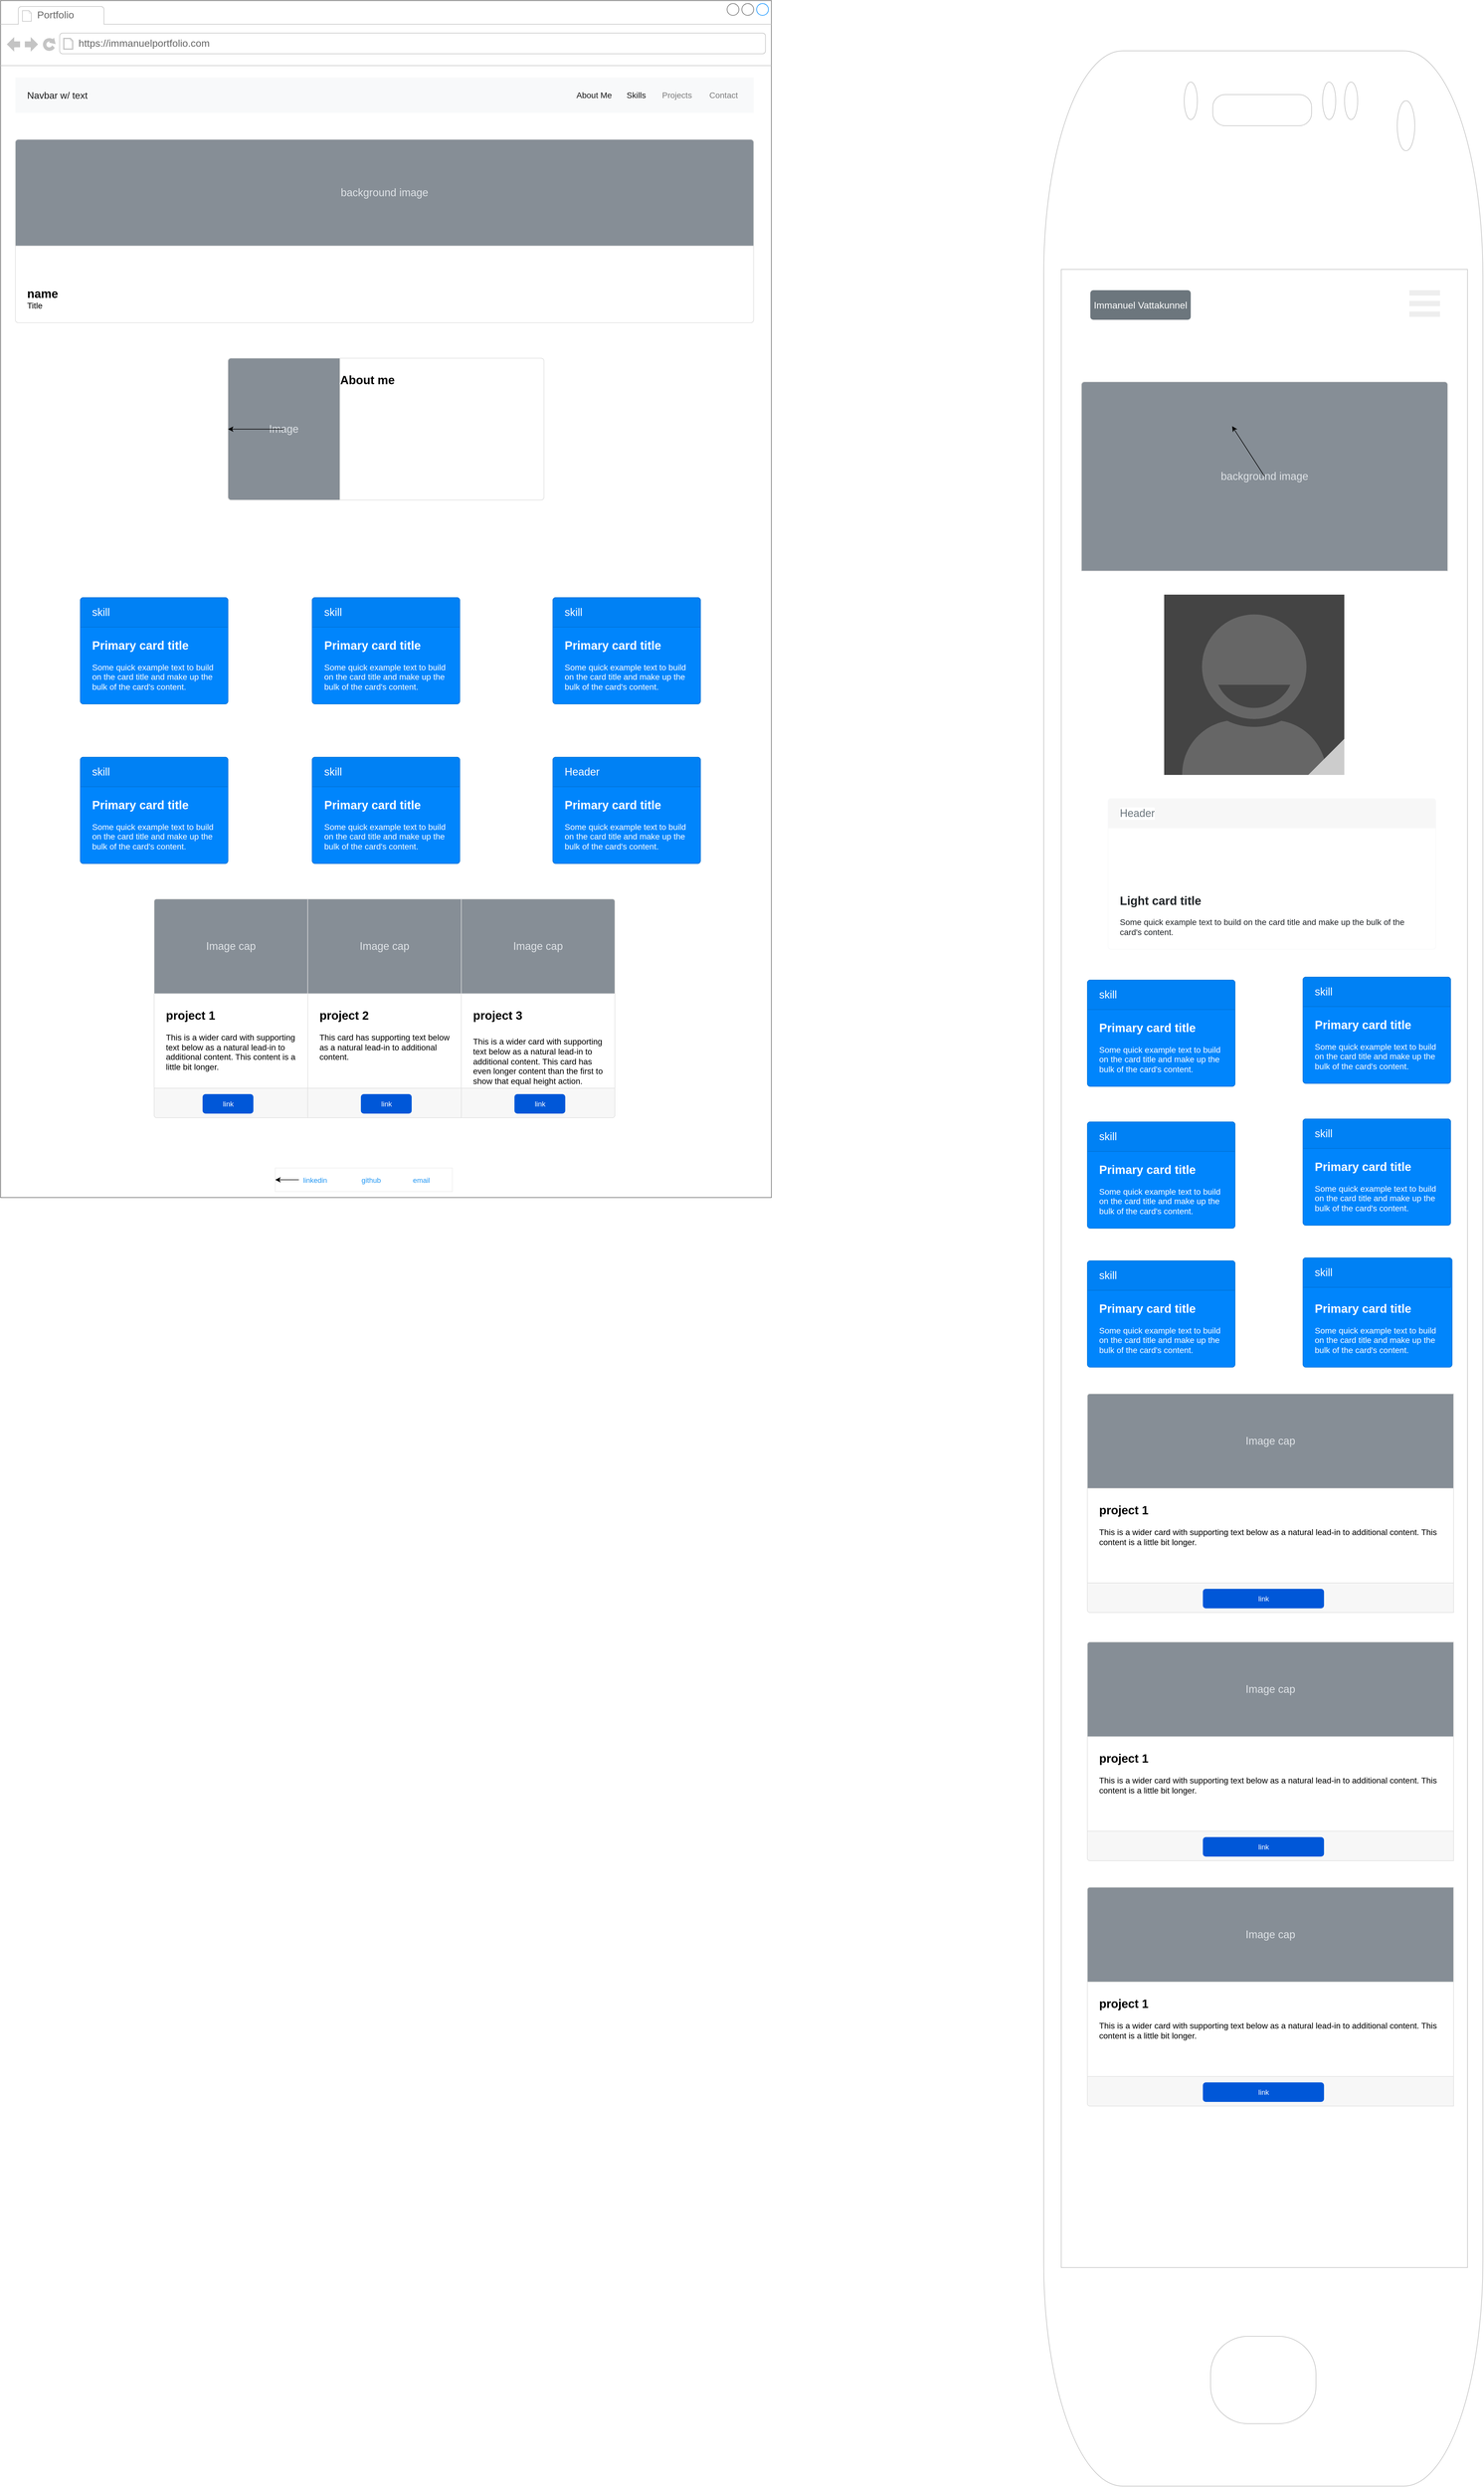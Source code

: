 <mxfile>
    <diagram id="dAUBXbySzLfoptoOB9Iw" name="Page-1">
        <mxGraphModel dx="1797" dy="1340" grid="1" gridSize="5" guides="1" tooltips="1" connect="1" arrows="1" fold="1" page="1" pageScale="1" pageWidth="850" pageHeight="1100" math="0" shadow="0">
            <root>
                <mxCell id="0"/>
                <mxCell id="1" parent="0"/>
                <mxCell id="5" value="" style="strokeWidth=1;shadow=0;dashed=0;align=center;html=1;shape=mxgraph.mockup.containers.browserWindow;rSize=0;strokeColor=#666666;strokeColor2=#008cff;strokeColor3=#c4c4c4;mainText=,;recursiveResize=0;" parent="1" vertex="1">
                    <mxGeometry x="40" y="70" width="1305" height="2025" as="geometry"/>
                </mxCell>
                <mxCell id="6" value="Portfolio" style="strokeWidth=1;shadow=0;dashed=0;align=center;html=1;shape=mxgraph.mockup.containers.anchor;fontSize=17;fontColor=#666666;align=left;" parent="5" vertex="1">
                    <mxGeometry x="60" y="12" width="110" height="26" as="geometry"/>
                </mxCell>
                <mxCell id="7" value="https://immanuelportfolio.com" style="strokeWidth=1;shadow=0;dashed=0;align=center;html=1;shape=mxgraph.mockup.containers.anchor;rSize=0;fontSize=17;fontColor=#666666;align=left;" parent="5" vertex="1">
                    <mxGeometry x="130" y="60" width="250" height="26" as="geometry"/>
                </mxCell>
                <mxCell id="104" value="&lt;span style=&quot;font-size: 20px;&quot;&gt;&lt;b&gt;name&lt;br&gt;&lt;/b&gt;&lt;/span&gt;Title" style="html=1;shadow=0;dashed=0;shape=mxgraph.bootstrap.rrect;rSize=5;strokeColor=#DFDFDF;html=1;whiteSpace=wrap;fillColor=#ffffff;fontColor=#000000;verticalAlign=bottom;align=left;spacing=20;fontSize=14;" parent="5" vertex="1">
                    <mxGeometry x="25" y="235" width="1250" height="310" as="geometry"/>
                </mxCell>
                <mxCell id="105" value="background image" style="html=1;shadow=0;dashed=0;shape=mxgraph.bootstrap.topButton;rSize=5;perimeter=none;whiteSpace=wrap;fillColor=#868E96;strokeColor=#DFDFDF;fontColor=#DEE2E6;resizeWidth=1;fontSize=18;" parent="104" vertex="1">
                    <mxGeometry width="1250" height="180" relative="1" as="geometry"/>
                </mxCell>
                <mxCell id="107" value="&lt;span style=&quot;font-size: 20px;&quot;&gt;&lt;b&gt;About me&lt;/b&gt;&lt;/span&gt;" style="html=1;shadow=0;dashed=0;shape=mxgraph.bootstrap.rrect;rSize=5;strokeColor=#DFDFDF;html=1;whiteSpace=wrap;fillColor=#ffffff;fontColor=#000000;verticalAlign=top;align=left;spacing=20;fontSize=14;spacingLeft=170;" parent="5" vertex="1">
                    <mxGeometry x="385" y="605" width="535" height="240" as="geometry"/>
                </mxCell>
                <mxCell id="108" value="Image" style="html=1;shadow=0;dashed=0;shape=mxgraph.bootstrap.leftButton;rSize=5;perimeter=none;whiteSpace=wrap;fillColor=#868E96;strokeColor=#DFDFDF;fontColor=#DEE2E6;resizeWidth=1;fontSize=18;" parent="107" vertex="1">
                    <mxGeometry width="189.479" height="240" relative="1" as="geometry"/>
                </mxCell>
                <mxCell id="128" style="edgeStyle=none;html=1;" parent="107" source="108" target="107" edge="1">
                    <mxGeometry relative="1" as="geometry"/>
                </mxCell>
                <mxCell id="110" value="&lt;b&gt;&lt;font style=&quot;font-size: 20px&quot;&gt;Primary card title&lt;/font&gt;&lt;/b&gt;&lt;br style=&quot;font-size: 14px&quot;&gt;&lt;br style=&quot;font-size: 14px&quot;&gt;Some quick example text to build on the card title and make up the bulk of the card's content." style="html=1;shadow=0;dashed=0;shape=mxgraph.bootstrap.rrect;rSize=5;strokeColor=#0071D5;html=1;whiteSpace=wrap;fillColor=#0085FC;fontColor=#ffffff;verticalAlign=bottom;align=left;spacing=20;spacingBottom=0;fontSize=14;" parent="5" vertex="1">
                    <mxGeometry x="135" y="1010" width="250" height="180" as="geometry"/>
                </mxCell>
                <mxCell id="111" value="skill" style="html=1;shadow=0;dashed=0;shape=mxgraph.bootstrap.topButton;rSize=5;perimeter=none;whiteSpace=wrap;fillColor=#0081F4;strokeColor=#0071D5;fontColor=#ffffff;resizeWidth=1;fontSize=18;align=left;spacing=20;" parent="110" vertex="1">
                    <mxGeometry width="250" height="50" relative="1" as="geometry"/>
                </mxCell>
                <mxCell id="112" value="&lt;b&gt;&lt;font style=&quot;font-size: 20px&quot;&gt;Primary card title&lt;/font&gt;&lt;/b&gt;&lt;br style=&quot;font-size: 14px&quot;&gt;&lt;br style=&quot;font-size: 14px&quot;&gt;Some quick example text to build on the card title and make up the bulk of the card's content." style="html=1;shadow=0;dashed=0;shape=mxgraph.bootstrap.rrect;rSize=5;strokeColor=#0071D5;html=1;whiteSpace=wrap;fillColor=#0085FC;fontColor=#ffffff;verticalAlign=bottom;align=left;spacing=20;spacingBottom=0;fontSize=14;" parent="5" vertex="1">
                    <mxGeometry x="527.5" y="1010" width="250" height="180" as="geometry"/>
                </mxCell>
                <mxCell id="113" value="skill" style="html=1;shadow=0;dashed=0;shape=mxgraph.bootstrap.topButton;rSize=5;perimeter=none;whiteSpace=wrap;fillColor=#0081F4;strokeColor=#0071D5;fontColor=#ffffff;resizeWidth=1;fontSize=18;align=left;spacing=20;" parent="112" vertex="1">
                    <mxGeometry width="250" height="50" relative="1" as="geometry"/>
                </mxCell>
                <mxCell id="114" value="&lt;b&gt;&lt;font style=&quot;font-size: 20px&quot;&gt;Primary card title&lt;/font&gt;&lt;/b&gt;&lt;br style=&quot;font-size: 14px&quot;&gt;&lt;br style=&quot;font-size: 14px&quot;&gt;Some quick example text to build on the card title and make up the bulk of the card's content." style="html=1;shadow=0;dashed=0;shape=mxgraph.bootstrap.rrect;rSize=5;strokeColor=#0071D5;html=1;whiteSpace=wrap;fillColor=#0085FC;fontColor=#ffffff;verticalAlign=bottom;align=left;spacing=20;spacingBottom=0;fontSize=14;" parent="5" vertex="1">
                    <mxGeometry x="935" y="1010" width="250" height="180" as="geometry"/>
                </mxCell>
                <mxCell id="115" value="skill" style="html=1;shadow=0;dashed=0;shape=mxgraph.bootstrap.topButton;rSize=5;perimeter=none;whiteSpace=wrap;fillColor=#0081F4;strokeColor=#0071D5;fontColor=#ffffff;resizeWidth=1;fontSize=18;align=left;spacing=20;" parent="114" vertex="1">
                    <mxGeometry width="250" height="50" relative="1" as="geometry"/>
                </mxCell>
                <mxCell id="122" value="&lt;b&gt;&lt;font style=&quot;font-size: 20px&quot;&gt;Primary card title&lt;/font&gt;&lt;/b&gt;&lt;br style=&quot;font-size: 14px&quot;&gt;&lt;br style=&quot;font-size: 14px&quot;&gt;Some quick example text to build on the card title and make up the bulk of the card's content." style="html=1;shadow=0;dashed=0;shape=mxgraph.bootstrap.rrect;rSize=5;strokeColor=#0071D5;html=1;whiteSpace=wrap;fillColor=#0085FC;fontColor=#ffffff;verticalAlign=bottom;align=left;spacing=20;spacingBottom=0;fontSize=14;" parent="5" vertex="1">
                    <mxGeometry x="135" y="1280" width="250" height="180" as="geometry"/>
                </mxCell>
                <mxCell id="123" value="skill" style="html=1;shadow=0;dashed=0;shape=mxgraph.bootstrap.topButton;rSize=5;perimeter=none;whiteSpace=wrap;fillColor=#0081F4;strokeColor=#0071D5;fontColor=#ffffff;resizeWidth=1;fontSize=18;align=left;spacing=20;" parent="122" vertex="1">
                    <mxGeometry width="250" height="50" relative="1" as="geometry"/>
                </mxCell>
                <mxCell id="124" value="&lt;b&gt;&lt;font style=&quot;font-size: 20px&quot;&gt;Primary card title&lt;/font&gt;&lt;/b&gt;&lt;br style=&quot;font-size: 14px&quot;&gt;&lt;br style=&quot;font-size: 14px&quot;&gt;Some quick example text to build on the card title and make up the bulk of the card's content." style="html=1;shadow=0;dashed=0;shape=mxgraph.bootstrap.rrect;rSize=5;strokeColor=#0071D5;html=1;whiteSpace=wrap;fillColor=#0085FC;fontColor=#ffffff;verticalAlign=bottom;align=left;spacing=20;spacingBottom=0;fontSize=14;" parent="5" vertex="1">
                    <mxGeometry x="527.5" y="1280" width="250" height="180" as="geometry"/>
                </mxCell>
                <mxCell id="125" value="skill" style="html=1;shadow=0;dashed=0;shape=mxgraph.bootstrap.topButton;rSize=5;perimeter=none;whiteSpace=wrap;fillColor=#0081F4;strokeColor=#0071D5;fontColor=#ffffff;resizeWidth=1;fontSize=18;align=left;spacing=20;" parent="124" vertex="1">
                    <mxGeometry width="250" height="50" relative="1" as="geometry"/>
                </mxCell>
                <mxCell id="126" value="&lt;b&gt;&lt;font style=&quot;font-size: 20px&quot;&gt;Primary card title&lt;/font&gt;&lt;/b&gt;&lt;br style=&quot;font-size: 14px&quot;&gt;&lt;br style=&quot;font-size: 14px&quot;&gt;Some quick example text to build on the card title and make up the bulk of the card's content." style="html=1;shadow=0;dashed=0;shape=mxgraph.bootstrap.rrect;rSize=5;strokeColor=#0071D5;html=1;whiteSpace=wrap;fillColor=#0085FC;fontColor=#ffffff;verticalAlign=bottom;align=left;spacing=20;spacingBottom=0;fontSize=14;" parent="5" vertex="1">
                    <mxGeometry x="935" y="1280" width="250" height="180" as="geometry"/>
                </mxCell>
                <mxCell id="127" value="Header" style="html=1;shadow=0;dashed=0;shape=mxgraph.bootstrap.topButton;rSize=5;perimeter=none;whiteSpace=wrap;fillColor=#0081F4;strokeColor=#0071D5;fontColor=#ffffff;resizeWidth=1;fontSize=18;align=left;spacing=20;" parent="126" vertex="1">
                    <mxGeometry width="250" height="50" relative="1" as="geometry"/>
                </mxCell>
                <mxCell id="148" value="" style="html=1;shadow=0;dashed=0;shape=mxgraph.bootstrap.rrect;rSize=5;strokeColor=#DFDFDF;html=1;whiteSpace=wrap;fillColor=#ffffff;" parent="5" vertex="1">
                    <mxGeometry x="260" y="1520" width="780" height="370" as="geometry"/>
                </mxCell>
                <mxCell id="149" value="&lt;span style=&quot;font-size: 20px;&quot;&gt;&lt;b&gt;project 1&lt;br&gt;&lt;/b&gt;&lt;/span&gt;&lt;br&gt;This is a wider card with supporting text below as a natural lead-in to additional content. This content is a little bit longer." style="html=1;shadow=0;dashed=0;shape=mxgraph.bootstrap.leftButton;rSize=5;strokeColor=#DFDFDF;html=1;whiteSpace=wrap;fillColor=#ffffff;fontColor=#000000;verticalAlign=top;align=left;spacing=20;spacingBottom=0;fontSize=14;spacingTop=160;" parent="148" vertex="1">
                    <mxGeometry width="260" height="370" relative="1" as="geometry"/>
                </mxCell>
                <mxCell id="150" value="Image cap" style="html=1;shadow=0;dashed=0;shape=mxgraph.basic.corner_round_rect;dx=2;perimeter=none;whiteSpace=wrap;fillColor=#868E96;strokeColor=#DFDFDF;fontColor=#DEE2E6;resizeWidth=1;fontSize=18;" parent="149" vertex="1">
                    <mxGeometry width="260" height="160" relative="1" as="geometry"/>
                </mxCell>
                <mxCell id="151" value="" style="html=1;shadow=0;dashed=0;shape=mxgraph.basic.corner_round_rect;dx=2;flipV=1;perimeter=none;whiteSpace=wrap;fillColor=#F7F7F7;strokeColor=#DFDFDF;fontColor=#6C767D;resizeWidth=1;fontSize=13;align=left;spacing=20;" parent="149" vertex="1">
                    <mxGeometry y="1" width="260" height="50" relative="1" as="geometry">
                        <mxPoint y="-50" as="offset"/>
                    </mxGeometry>
                </mxCell>
                <mxCell id="169" value="link" style="rounded=1;fillColor=#0057D8;strokeColor=none;html=1;fontColor=#ffffff;align=center;verticalAlign=middle;fontStyle=0;fontSize=12;sketch=0;" vertex="1" parent="149">
                    <mxGeometry x="82" y="330" width="86" height="33" as="geometry"/>
                </mxCell>
                <mxCell id="152" value="&lt;b style=&quot;font-size: 20px;&quot;&gt;project 2&lt;br&gt;&lt;/b&gt;&lt;br&gt;This card has supporting text below as a natural lead-in to additional content." style="html=1;shadow=0;dashed=0;strokeColor=#DFDFDF;html=1;whiteSpace=wrap;fillColor=#ffffff;fontColor=#000000;verticalAlign=top;align=left;spacing=20;spacingBottom=0;fontSize=14;spacingTop=160;" parent="148" vertex="1">
                    <mxGeometry width="260" height="370" relative="1" as="geometry">
                        <mxPoint x="260" as="offset"/>
                    </mxGeometry>
                </mxCell>
                <mxCell id="153" value="Image cap" style="html=1;shadow=0;dashed=0;perimeter=none;whiteSpace=wrap;fillColor=#868E96;strokeColor=#DFDFDF;fontColor=#DEE2E6;resizeWidth=1;fontSize=18;" parent="152" vertex="1">
                    <mxGeometry width="260" height="160" relative="1" as="geometry"/>
                </mxCell>
                <mxCell id="154" value="" style="html=1;shadow=0;dashed=0;perimeter=none;whiteSpace=wrap;fillColor=#F7F7F7;strokeColor=#DFDFDF;fontColor=#6C767D;resizeWidth=1;fontSize=13;align=left;spacing=20;" parent="152" vertex="1">
                    <mxGeometry y="1" width="260" height="50" relative="1" as="geometry">
                        <mxPoint y="-50" as="offset"/>
                    </mxGeometry>
                </mxCell>
                <mxCell id="176" value="link" style="rounded=1;fillColor=#0057D8;strokeColor=none;html=1;fontColor=#ffffff;align=center;verticalAlign=middle;fontStyle=0;fontSize=12;sketch=0;" vertex="1" parent="152">
                    <mxGeometry x="90" y="330" width="86" height="33" as="geometry"/>
                </mxCell>
                <mxCell id="155" value="&lt;b style=&quot;font-size: 20px;&quot;&gt;project 3&lt;br&gt;&lt;br&gt;&lt;/b&gt;This is a wider card with supporting text below as a natural lead-in to additional content. This card has even longer content than the first to show that equal height action." style="html=1;shadow=0;dashed=0;shape=mxgraph.bootstrap.rightButton;rSize=5;strokeColor=#DFDFDF;html=1;whiteSpace=wrap;fillColor=#ffffff;fontColor=#000000;verticalAlign=top;align=left;spacing=20;spacingBottom=0;fontSize=14;spacingTop=160;" parent="148" vertex="1">
                    <mxGeometry x="1" width="260" height="370" relative="1" as="geometry">
                        <mxPoint x="-260" as="offset"/>
                    </mxGeometry>
                </mxCell>
                <mxCell id="156" value="Image cap" style="html=1;shadow=0;dashed=0;shape=mxgraph.basic.corner_round_rect;dx=2;flipH=1;perimeter=none;whiteSpace=wrap;fillColor=#868E96;strokeColor=#DFDFDF;fontColor=#DEE2E6;resizeWidth=1;fontSize=18;" parent="155" vertex="1">
                    <mxGeometry width="260" height="160" relative="1" as="geometry"/>
                </mxCell>
                <mxCell id="157" value="" style="html=1;shadow=0;dashed=0;shape=mxgraph.basic.corner_round_rect;dx=2;flipV=1;flipH=1;perimeter=none;whiteSpace=wrap;fillColor=#F7F7F7;strokeColor=#DFDFDF;fontColor=#6C767D;resizeWidth=1;fontSize=13;align=left;spacing=20;" parent="155" vertex="1">
                    <mxGeometry y="1" width="260" height="50" relative="1" as="geometry">
                        <mxPoint y="-50" as="offset"/>
                    </mxGeometry>
                </mxCell>
                <mxCell id="177" value="link" style="rounded=1;fillColor=#0057D8;strokeColor=none;html=1;fontColor=#ffffff;align=center;verticalAlign=middle;fontStyle=0;fontSize=12;sketch=0;" vertex="1" parent="155">
                    <mxGeometry x="90" y="330" width="86" height="33" as="geometry"/>
                </mxCell>
                <mxCell id="158" value="" style="html=1;shadow=0;dashed=0;fillColor=#F8F9FA;strokeColor=none;fontSize=16;fontColor=#7C7C7D;align=right;spacing=15;" parent="5" vertex="1">
                    <mxGeometry x="25" y="130" width="1250" height="60" as="geometry"/>
                </mxCell>
                <mxCell id="159" value="Navbar w/ text" style="strokeColor=none;html=1;whiteSpace=wrap;fillColor=none;fontColor=#181819;align=left;fontSize=16;spacing=10;" parent="158" vertex="1">
                    <mxGeometry width="130" height="40" relative="1" as="geometry">
                        <mxPoint x="10" y="10" as="offset"/>
                    </mxGeometry>
                </mxCell>
                <mxCell id="160" value="Skills" style="strokeColor=none;html=1;whiteSpace=wrap;fillColor=none;fontColor=#181819;align=left;fontSize=14;spacing=10;" parent="158" vertex="1">
                    <mxGeometry width="60" height="40" relative="1" as="geometry">
                        <mxPoint x="1025" y="10" as="offset"/>
                    </mxGeometry>
                </mxCell>
                <mxCell id="161" value="Projects" style="strokeColor=none;html=1;whiteSpace=wrap;fillColor=none;fontColor=#7C7C7D;align=left;fontSize=14;spacing=10;" parent="158" vertex="1">
                    <mxGeometry width="80" height="40" relative="1" as="geometry">
                        <mxPoint x="1085" y="10" as="offset"/>
                    </mxGeometry>
                </mxCell>
                <mxCell id="162" value="Contact" style="strokeColor=none;html=1;whiteSpace=wrap;fillColor=none;fontColor=#7C7C7D;align=left;fontSize=14;spacing=10;" parent="158" vertex="1">
                    <mxGeometry width="60" height="40" relative="1" as="geometry">
                        <mxPoint x="1165" y="10" as="offset"/>
                    </mxGeometry>
                </mxCell>
                <mxCell id="168" value="About Me" style="strokeColor=none;html=1;whiteSpace=wrap;fillColor=none;fontColor=#181819;align=left;fontSize=14;spacing=10;" vertex="1" parent="158">
                    <mxGeometry x="940" y="10" width="80" height="40" as="geometry"/>
                </mxCell>
                <mxCell id="163" value="" style="shape=rect;fillColor=#ffffff;strokeColor=#eeeeee;shadow=0;" parent="5" vertex="1">
                    <mxGeometry x="465" y="1975" width="300" height="40" as="geometry"/>
                </mxCell>
                <mxCell id="164" value="linkedin" style="shape=rect;strokeColor=none;fillColor=none;fontSize=12;fontColor=#2196F3;dashed=0;" parent="163" vertex="1">
                    <mxGeometry x="30" width="75" height="40" as="geometry"/>
                </mxCell>
                <mxCell id="178" style="edgeStyle=none;html=1;" edge="1" parent="163" target="163">
                    <mxGeometry relative="1" as="geometry">
                        <mxPoint x="40" y="20" as="sourcePoint"/>
                    </mxGeometry>
                </mxCell>
                <mxCell id="165" value="github" style="shape=rect;strokeColor=none;fillColor=none;fontSize=12;fontColor=#2196F3;dashed=0;" parent="163" vertex="1">
                    <mxGeometry x="125" width="75" height="40" as="geometry"/>
                </mxCell>
                <mxCell id="166" value="email" style="shape=rect;strokeColor=none;fillColor=none;fontSize=12;fontColor=#2196F3;dashed=0;" parent="163" vertex="1">
                    <mxGeometry x="210" width="75" height="40" as="geometry"/>
                </mxCell>
                <mxCell id="179" value="" style="verticalLabelPosition=bottom;verticalAlign=top;html=1;shadow=0;dashed=0;strokeWidth=1;shape=mxgraph.android.phone2;strokeColor=#c0c0c0;" vertex="1" parent="1">
                    <mxGeometry x="1806" y="155" width="743.59" height="4120" as="geometry"/>
                </mxCell>
                <mxCell id="180" value="&lt;span style=&quot;font-size: 20px;&quot;&gt;&lt;b&gt;name&lt;br&gt;&lt;/b&gt;&lt;/span&gt;Title" style="html=1;shadow=0;dashed=0;shape=mxgraph.bootstrap.rrect;rSize=5;strokeColor=#DFDFDF;html=1;whiteSpace=wrap;fillColor=#ffffff;fontColor=#000000;verticalAlign=bottom;align=left;spacing=20;fontSize=14;" vertex="1" parent="1">
                    <mxGeometry x="1870" y="715" width="461.79" height="75" as="geometry"/>
                </mxCell>
                <mxCell id="181" value="background image" style="html=1;shadow=0;dashed=0;shape=mxgraph.bootstrap.topButton;rSize=5;perimeter=none;whiteSpace=wrap;fillColor=#868E96;strokeColor=#DFDFDF;fontColor=#DEE2E6;resizeWidth=1;fontSize=18;" vertex="1" parent="180">
                    <mxGeometry width="620" height="320" relative="1" as="geometry"/>
                </mxCell>
                <mxCell id="182" style="edgeStyle=none;html=1;" edge="1" parent="180" source="181" target="180">
                    <mxGeometry relative="1" as="geometry"/>
                </mxCell>
                <mxCell id="196" value="Immanuel Vattakunnel" style="html=1;shadow=0;dashed=0;shape=mxgraph.bootstrap.rrect;rSize=5;strokeColor=none;strokeWidth=1;fillColor=#6C767D;fontColor=#FFFFFF;whiteSpace=wrap;align=center;verticalAlign=middle;spacingLeft=0;fontStyle=0;fontSize=16;spacing=5;" vertex="1" parent="1">
                    <mxGeometry x="1885" y="560" width="170" height="50" as="geometry"/>
                </mxCell>
                <mxCell id="241" value="&lt;b&gt;&lt;font style=&quot;font-size: 20px&quot;&gt;Primary card title&lt;/font&gt;&lt;/b&gt;&lt;br style=&quot;font-size: 14px&quot;&gt;&lt;br style=&quot;font-size: 14px&quot;&gt;Some quick example text to build on the card title and make up the bulk of the card's content." style="html=1;shadow=0;dashed=0;shape=mxgraph.bootstrap.rrect;rSize=5;strokeColor=#0071D5;html=1;whiteSpace=wrap;fillColor=#0085FC;fontColor=#ffffff;verticalAlign=bottom;align=left;spacing=20;spacingBottom=0;fontSize=14;" vertex="1" parent="1">
                    <mxGeometry x="1880" y="1727" width="250" height="180" as="geometry"/>
                </mxCell>
                <mxCell id="242" value="skill" style="html=1;shadow=0;dashed=0;shape=mxgraph.bootstrap.topButton;rSize=5;perimeter=none;whiteSpace=wrap;fillColor=#0081F4;strokeColor=#0071D5;fontColor=#ffffff;resizeWidth=1;fontSize=18;align=left;spacing=20;" vertex="1" parent="241">
                    <mxGeometry width="250" height="50" relative="1" as="geometry"/>
                </mxCell>
                <mxCell id="243" value="&lt;b&gt;&lt;font style=&quot;font-size: 20px&quot;&gt;Primary card title&lt;/font&gt;&lt;/b&gt;&lt;br style=&quot;font-size: 14px&quot;&gt;&lt;br style=&quot;font-size: 14px&quot;&gt;Some quick example text to build on the card title and make up the bulk of the card's content." style="html=1;shadow=0;dashed=0;shape=mxgraph.bootstrap.rrect;rSize=5;strokeColor=#0071D5;html=1;whiteSpace=wrap;fillColor=#0085FC;fontColor=#ffffff;verticalAlign=bottom;align=left;spacing=20;spacingBottom=0;fontSize=14;" vertex="1" parent="1">
                    <mxGeometry x="2245" y="1722" width="250" height="180" as="geometry"/>
                </mxCell>
                <mxCell id="244" value="skill" style="html=1;shadow=0;dashed=0;shape=mxgraph.bootstrap.topButton;rSize=5;perimeter=none;whiteSpace=wrap;fillColor=#0081F4;strokeColor=#0071D5;fontColor=#ffffff;resizeWidth=1;fontSize=18;align=left;spacing=20;" vertex="1" parent="243">
                    <mxGeometry width="250" height="50" relative="1" as="geometry"/>
                </mxCell>
                <mxCell id="245" value="&lt;b&gt;&lt;font style=&quot;font-size: 20px&quot;&gt;Primary card title&lt;/font&gt;&lt;/b&gt;&lt;br style=&quot;font-size: 14px&quot;&gt;&lt;br style=&quot;font-size: 14px&quot;&gt;Some quick example text to build on the card title and make up the bulk of the card's content." style="html=1;shadow=0;dashed=0;shape=mxgraph.bootstrap.rrect;rSize=5;strokeColor=#0071D5;html=1;whiteSpace=wrap;fillColor=#0085FC;fontColor=#ffffff;verticalAlign=bottom;align=left;spacing=20;spacingBottom=0;fontSize=14;" vertex="1" parent="1">
                    <mxGeometry x="1880" y="1967" width="250" height="180" as="geometry"/>
                </mxCell>
                <mxCell id="246" value="skill" style="html=1;shadow=0;dashed=0;shape=mxgraph.bootstrap.topButton;rSize=5;perimeter=none;whiteSpace=wrap;fillColor=#0081F4;strokeColor=#0071D5;fontColor=#ffffff;resizeWidth=1;fontSize=18;align=left;spacing=20;" vertex="1" parent="245">
                    <mxGeometry width="250" height="50" relative="1" as="geometry"/>
                </mxCell>
                <mxCell id="247" value="&lt;b&gt;&lt;font style=&quot;font-size: 20px&quot;&gt;Primary card title&lt;/font&gt;&lt;/b&gt;&lt;br style=&quot;font-size: 14px&quot;&gt;&lt;br style=&quot;font-size: 14px&quot;&gt;Some quick example text to build on the card title and make up the bulk of the card's content." style="html=1;shadow=0;dashed=0;shape=mxgraph.bootstrap.rrect;rSize=5;strokeColor=#0071D5;html=1;whiteSpace=wrap;fillColor=#0085FC;fontColor=#ffffff;verticalAlign=bottom;align=left;spacing=20;spacingBottom=0;fontSize=14;" vertex="1" parent="1">
                    <mxGeometry x="2245" y="1962" width="250" height="180" as="geometry"/>
                </mxCell>
                <mxCell id="248" value="skill" style="html=1;shadow=0;dashed=0;shape=mxgraph.bootstrap.topButton;rSize=5;perimeter=none;whiteSpace=wrap;fillColor=#0081F4;strokeColor=#0071D5;fontColor=#ffffff;resizeWidth=1;fontSize=18;align=left;spacing=20;" vertex="1" parent="247">
                    <mxGeometry width="250" height="50" relative="1" as="geometry"/>
                </mxCell>
                <mxCell id="249" value="&lt;b&gt;&lt;font style=&quot;font-size: 20px&quot;&gt;Primary card title&lt;/font&gt;&lt;/b&gt;&lt;br style=&quot;font-size: 14px&quot;&gt;&lt;br style=&quot;font-size: 14px&quot;&gt;Some quick example text to build on the card title and make up the bulk of the card's content." style="html=1;shadow=0;dashed=0;shape=mxgraph.bootstrap.rrect;rSize=5;strokeColor=#0071D5;html=1;whiteSpace=wrap;fillColor=#0085FC;fontColor=#ffffff;verticalAlign=bottom;align=left;spacing=20;spacingBottom=0;fontSize=14;" vertex="1" parent="1">
                    <mxGeometry x="1880" y="2202" width="250" height="180" as="geometry"/>
                </mxCell>
                <mxCell id="250" value="skill" style="html=1;shadow=0;dashed=0;shape=mxgraph.bootstrap.topButton;rSize=5;perimeter=none;whiteSpace=wrap;fillColor=#0081F4;strokeColor=#0071D5;fontColor=#ffffff;resizeWidth=1;fontSize=18;align=left;spacing=20;" vertex="1" parent="249">
                    <mxGeometry width="250" height="50" relative="1" as="geometry"/>
                </mxCell>
                <mxCell id="251" value="&lt;b&gt;&lt;font style=&quot;font-size: 20px&quot;&gt;Primary card title&lt;/font&gt;&lt;/b&gt;&lt;br style=&quot;font-size: 14px&quot;&gt;&lt;br style=&quot;font-size: 14px&quot;&gt;Some quick example text to build on the card title and make up the bulk of the card's content." style="html=1;shadow=0;dashed=0;shape=mxgraph.bootstrap.rrect;rSize=5;strokeColor=#0071D5;html=1;whiteSpace=wrap;fillColor=#0085FC;fontColor=#ffffff;verticalAlign=bottom;align=left;spacing=20;spacingBottom=0;fontSize=14;" vertex="1" parent="1">
                    <mxGeometry x="2245" y="2197" width="252.5" height="185" as="geometry"/>
                </mxCell>
                <mxCell id="252" value="skill" style="html=1;shadow=0;dashed=0;shape=mxgraph.bootstrap.topButton;rSize=5;perimeter=none;whiteSpace=wrap;fillColor=#0081F4;strokeColor=#0071D5;fontColor=#ffffff;resizeWidth=1;fontSize=18;align=left;spacing=20;" vertex="1" parent="251">
                    <mxGeometry width="250" height="50" relative="1" as="geometry"/>
                </mxCell>
                <mxCell id="253" value="&lt;span style=&quot;font-size: 20px;&quot;&gt;&lt;b&gt;project 1&lt;br&gt;&lt;/b&gt;&lt;/span&gt;&lt;br&gt;This is a wider card with supporting text below as a natural lead-in to additional content. This content is a little bit longer." style="html=1;shadow=0;dashed=0;shape=mxgraph.bootstrap.leftButton;rSize=5;strokeColor=#DFDFDF;html=1;whiteSpace=wrap;fillColor=#ffffff;fontColor=#000000;verticalAlign=top;align=left;spacing=20;spacingBottom=0;fontSize=14;spacingTop=160;" vertex="1" parent="1">
                    <mxGeometry x="1880" y="2427" width="620" height="370" as="geometry"/>
                </mxCell>
                <mxCell id="254" value="Image cap" style="html=1;shadow=0;dashed=0;shape=mxgraph.basic.corner_round_rect;dx=2;perimeter=none;whiteSpace=wrap;fillColor=#868E96;strokeColor=#DFDFDF;fontColor=#DEE2E6;resizeWidth=1;fontSize=18;" vertex="1" parent="253">
                    <mxGeometry width="620" height="160" relative="1" as="geometry"/>
                </mxCell>
                <mxCell id="255" value="" style="html=1;shadow=0;dashed=0;shape=mxgraph.basic.corner_round_rect;dx=2;flipV=1;perimeter=none;whiteSpace=wrap;fillColor=#F7F7F7;strokeColor=#DFDFDF;fontColor=#6C767D;resizeWidth=1;fontSize=13;align=left;spacing=20;" vertex="1" parent="253">
                    <mxGeometry y="1" width="620" height="50" relative="1" as="geometry">
                        <mxPoint y="-50" as="offset"/>
                    </mxGeometry>
                </mxCell>
                <mxCell id="256" value="link" style="rounded=1;fillColor=#0057D8;strokeColor=none;html=1;fontColor=#ffffff;align=center;verticalAlign=middle;fontStyle=0;fontSize=12;sketch=0;" vertex="1" parent="253">
                    <mxGeometry x="195.538" y="330" width="205.077" height="33" as="geometry"/>
                </mxCell>
                <mxCell id="257" value="&lt;span style=&quot;font-size: 20px;&quot;&gt;&lt;b&gt;project 1&lt;br&gt;&lt;/b&gt;&lt;/span&gt;&lt;br&gt;This is a wider card with supporting text below as a natural lead-in to additional content. This content is a little bit longer." style="html=1;shadow=0;dashed=0;shape=mxgraph.bootstrap.leftButton;rSize=5;strokeColor=#DFDFDF;html=1;whiteSpace=wrap;fillColor=#ffffff;fontColor=#000000;verticalAlign=top;align=left;spacing=20;spacingBottom=0;fontSize=14;spacingTop=160;" vertex="1" parent="1">
                    <mxGeometry x="1880" y="2847" width="620" height="370" as="geometry"/>
                </mxCell>
                <mxCell id="258" value="Image cap" style="html=1;shadow=0;dashed=0;shape=mxgraph.basic.corner_round_rect;dx=2;perimeter=none;whiteSpace=wrap;fillColor=#868E96;strokeColor=#DFDFDF;fontColor=#DEE2E6;resizeWidth=1;fontSize=18;" vertex="1" parent="257">
                    <mxGeometry width="620" height="160" relative="1" as="geometry"/>
                </mxCell>
                <mxCell id="259" value="" style="html=1;shadow=0;dashed=0;shape=mxgraph.basic.corner_round_rect;dx=2;flipV=1;perimeter=none;whiteSpace=wrap;fillColor=#F7F7F7;strokeColor=#DFDFDF;fontColor=#6C767D;resizeWidth=1;fontSize=13;align=left;spacing=20;" vertex="1" parent="257">
                    <mxGeometry y="1" width="620" height="50" relative="1" as="geometry">
                        <mxPoint y="-50" as="offset"/>
                    </mxGeometry>
                </mxCell>
                <mxCell id="260" value="link" style="rounded=1;fillColor=#0057D8;strokeColor=none;html=1;fontColor=#ffffff;align=center;verticalAlign=middle;fontStyle=0;fontSize=12;sketch=0;" vertex="1" parent="257">
                    <mxGeometry x="195.538" y="330" width="205.077" height="33" as="geometry"/>
                </mxCell>
                <mxCell id="261" value="&lt;span style=&quot;font-size: 20px;&quot;&gt;&lt;b&gt;project 1&lt;br&gt;&lt;/b&gt;&lt;/span&gt;&lt;br&gt;This is a wider card with supporting text below as a natural lead-in to additional content. This content is a little bit longer." style="html=1;shadow=0;dashed=0;shape=mxgraph.bootstrap.leftButton;rSize=5;strokeColor=#DFDFDF;html=1;whiteSpace=wrap;fillColor=#ffffff;fontColor=#000000;verticalAlign=top;align=left;spacing=20;spacingBottom=0;fontSize=14;spacingTop=160;" vertex="1" parent="1">
                    <mxGeometry x="1880" y="3262" width="620" height="370" as="geometry"/>
                </mxCell>
                <mxCell id="262" value="Image cap" style="html=1;shadow=0;dashed=0;shape=mxgraph.basic.corner_round_rect;dx=2;perimeter=none;whiteSpace=wrap;fillColor=#868E96;strokeColor=#DFDFDF;fontColor=#DEE2E6;resizeWidth=1;fontSize=18;" vertex="1" parent="261">
                    <mxGeometry width="620" height="160" relative="1" as="geometry"/>
                </mxCell>
                <mxCell id="263" value="" style="html=1;shadow=0;dashed=0;shape=mxgraph.basic.corner_round_rect;dx=2;flipV=1;perimeter=none;whiteSpace=wrap;fillColor=#F7F7F7;strokeColor=#DFDFDF;fontColor=#6C767D;resizeWidth=1;fontSize=13;align=left;spacing=20;" vertex="1" parent="261">
                    <mxGeometry y="1" width="620" height="50" relative="1" as="geometry">
                        <mxPoint y="-50" as="offset"/>
                    </mxGeometry>
                </mxCell>
                <mxCell id="264" value="link" style="rounded=1;fillColor=#0057D8;strokeColor=none;html=1;fontColor=#ffffff;align=center;verticalAlign=middle;fontStyle=0;fontSize=12;sketch=0;" vertex="1" parent="261">
                    <mxGeometry x="195.538" y="330" width="205.077" height="33" as="geometry"/>
                </mxCell>
                <mxCell id="266" value="" style="html=1;verticalLabelPosition=bottom;labelBackgroundColor=#ffffff;verticalAlign=top;shadow=0;dashed=0;strokeWidth=2;shape=mxgraph.ios7.misc.options;fillColor=#eeeeee;sketch=0;strokeColor=#36393d;" vertex="1" parent="1">
                    <mxGeometry x="2425" y="560" width="52" height="45" as="geometry"/>
                </mxCell>
                <mxCell id="272" value="" style="verticalLabelPosition=bottom;verticalAlign=top;html=1;shadow=0;dashed=0;strokeWidth=1;shape=mxgraph.android.contact_badge_normal;sketch=0;labelBackgroundColor=#FFFFFF;fontColor=#F0F0F0;" vertex="1" parent="1">
                    <mxGeometry x="2010" y="1075" width="305" height="305" as="geometry"/>
                </mxCell>
                <mxCell id="306" value="&lt;b&gt;&lt;font style=&quot;font-size: 20px&quot;&gt;Light card title&lt;/font&gt;&lt;/b&gt;&lt;br style=&quot;font-size: 14px&quot;&gt;&lt;br style=&quot;font-size: 14px&quot;&gt;Some quick example text to build on the card title and make up the bulk of the card's content." style="html=1;shadow=0;dashed=0;shape=mxgraph.bootstrap.rrect;rSize=5;strokeColor=#F8F9FA;html=1;whiteSpace=wrap;fillColor=#ffffff;fontColor=#212529;verticalAlign=bottom;align=left;spacing=20;spacingBottom=0;fontSize=14;labelBackgroundColor=#FFFFFF;" vertex="1" parent="1">
                    <mxGeometry x="1915" y="1420" width="555" height="255" as="geometry"/>
                </mxCell>
                <mxCell id="307" value="Header" style="html=1;shadow=0;dashed=0;shape=mxgraph.bootstrap.topButton;rSize=5;perimeter=none;whiteSpace=wrap;fillColor=#F7F7F7;strokeColor=#F8F9FA;fontColor=#6C767D;resizeWidth=1;fontSize=18;align=left;spacing=20;labelBackgroundColor=#FFFFFF;" vertex="1" parent="306">
                    <mxGeometry width="555" height="50" relative="1" as="geometry"/>
                </mxCell>
            </root>
        </mxGraphModel>
    </diagram>
</mxfile>